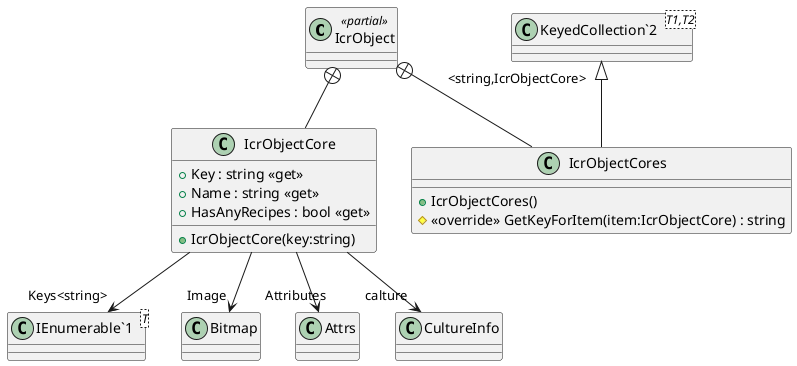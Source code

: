 @startuml
class IcrObject <<partial>> {
}
class IcrObjectCore {
    + Key : string <<get>>
    + Name : string <<get>>
    + IcrObjectCore(key:string)
    + HasAnyRecipes : bool <<get>>
}
class IcrObjectCores {
    + IcrObjectCores()
    # <<override>> GetKeyForItem(item:IcrObjectCore) : string
}
class "IEnumerable`1"<T> {
}
class "KeyedCollection`2"<T1,T2> {
}
IcrObject +-- IcrObjectCore
IcrObjectCore --> "Image" Bitmap
IcrObjectCore --> "Attributes" Attrs
IcrObjectCore --> "calture" CultureInfo
IcrObjectCore --> "Keys<string>" "IEnumerable`1"
IcrObject +-- IcrObjectCores
"KeyedCollection`2" "<string,IcrObjectCore>" <|-- IcrObjectCores
@enduml
